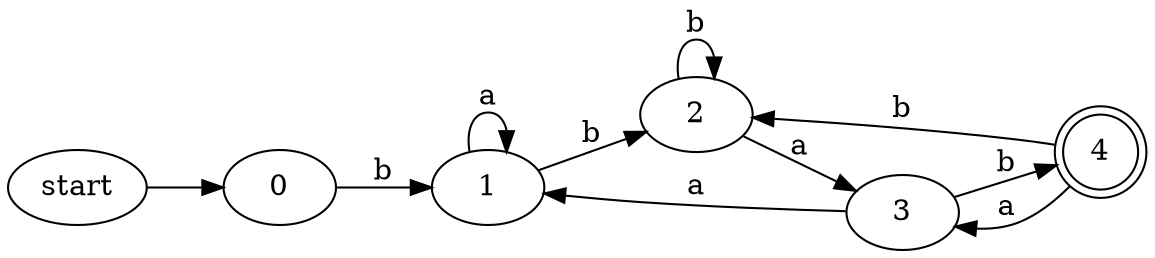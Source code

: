 digraph {
    rankdir=LR;
    0 [ label = "0" ]
    1 [ label = "1" ]
    2 [ label = "2" ]
    3 [ label = "3" ]
    4 [ shape=doublecircle, label = "4" ]
    5 [ label = "start" ]
    0 -> 1 [ label = "b" ]
    1 -> 1 [ label = "a" ]
    1 -> 2 [ label = "b" ]
    2 -> 3 [ label = "a" ]
    2 -> 2 [ label = "b" ]
    3 -> 1 [ label = "a" ]
    3 -> 4 [ label = "b" ]
    4 -> 3 [ label = "a" ]
    4 -> 2 [ label = "b" ]
    5 -> 0 [ label = "" ]
}
